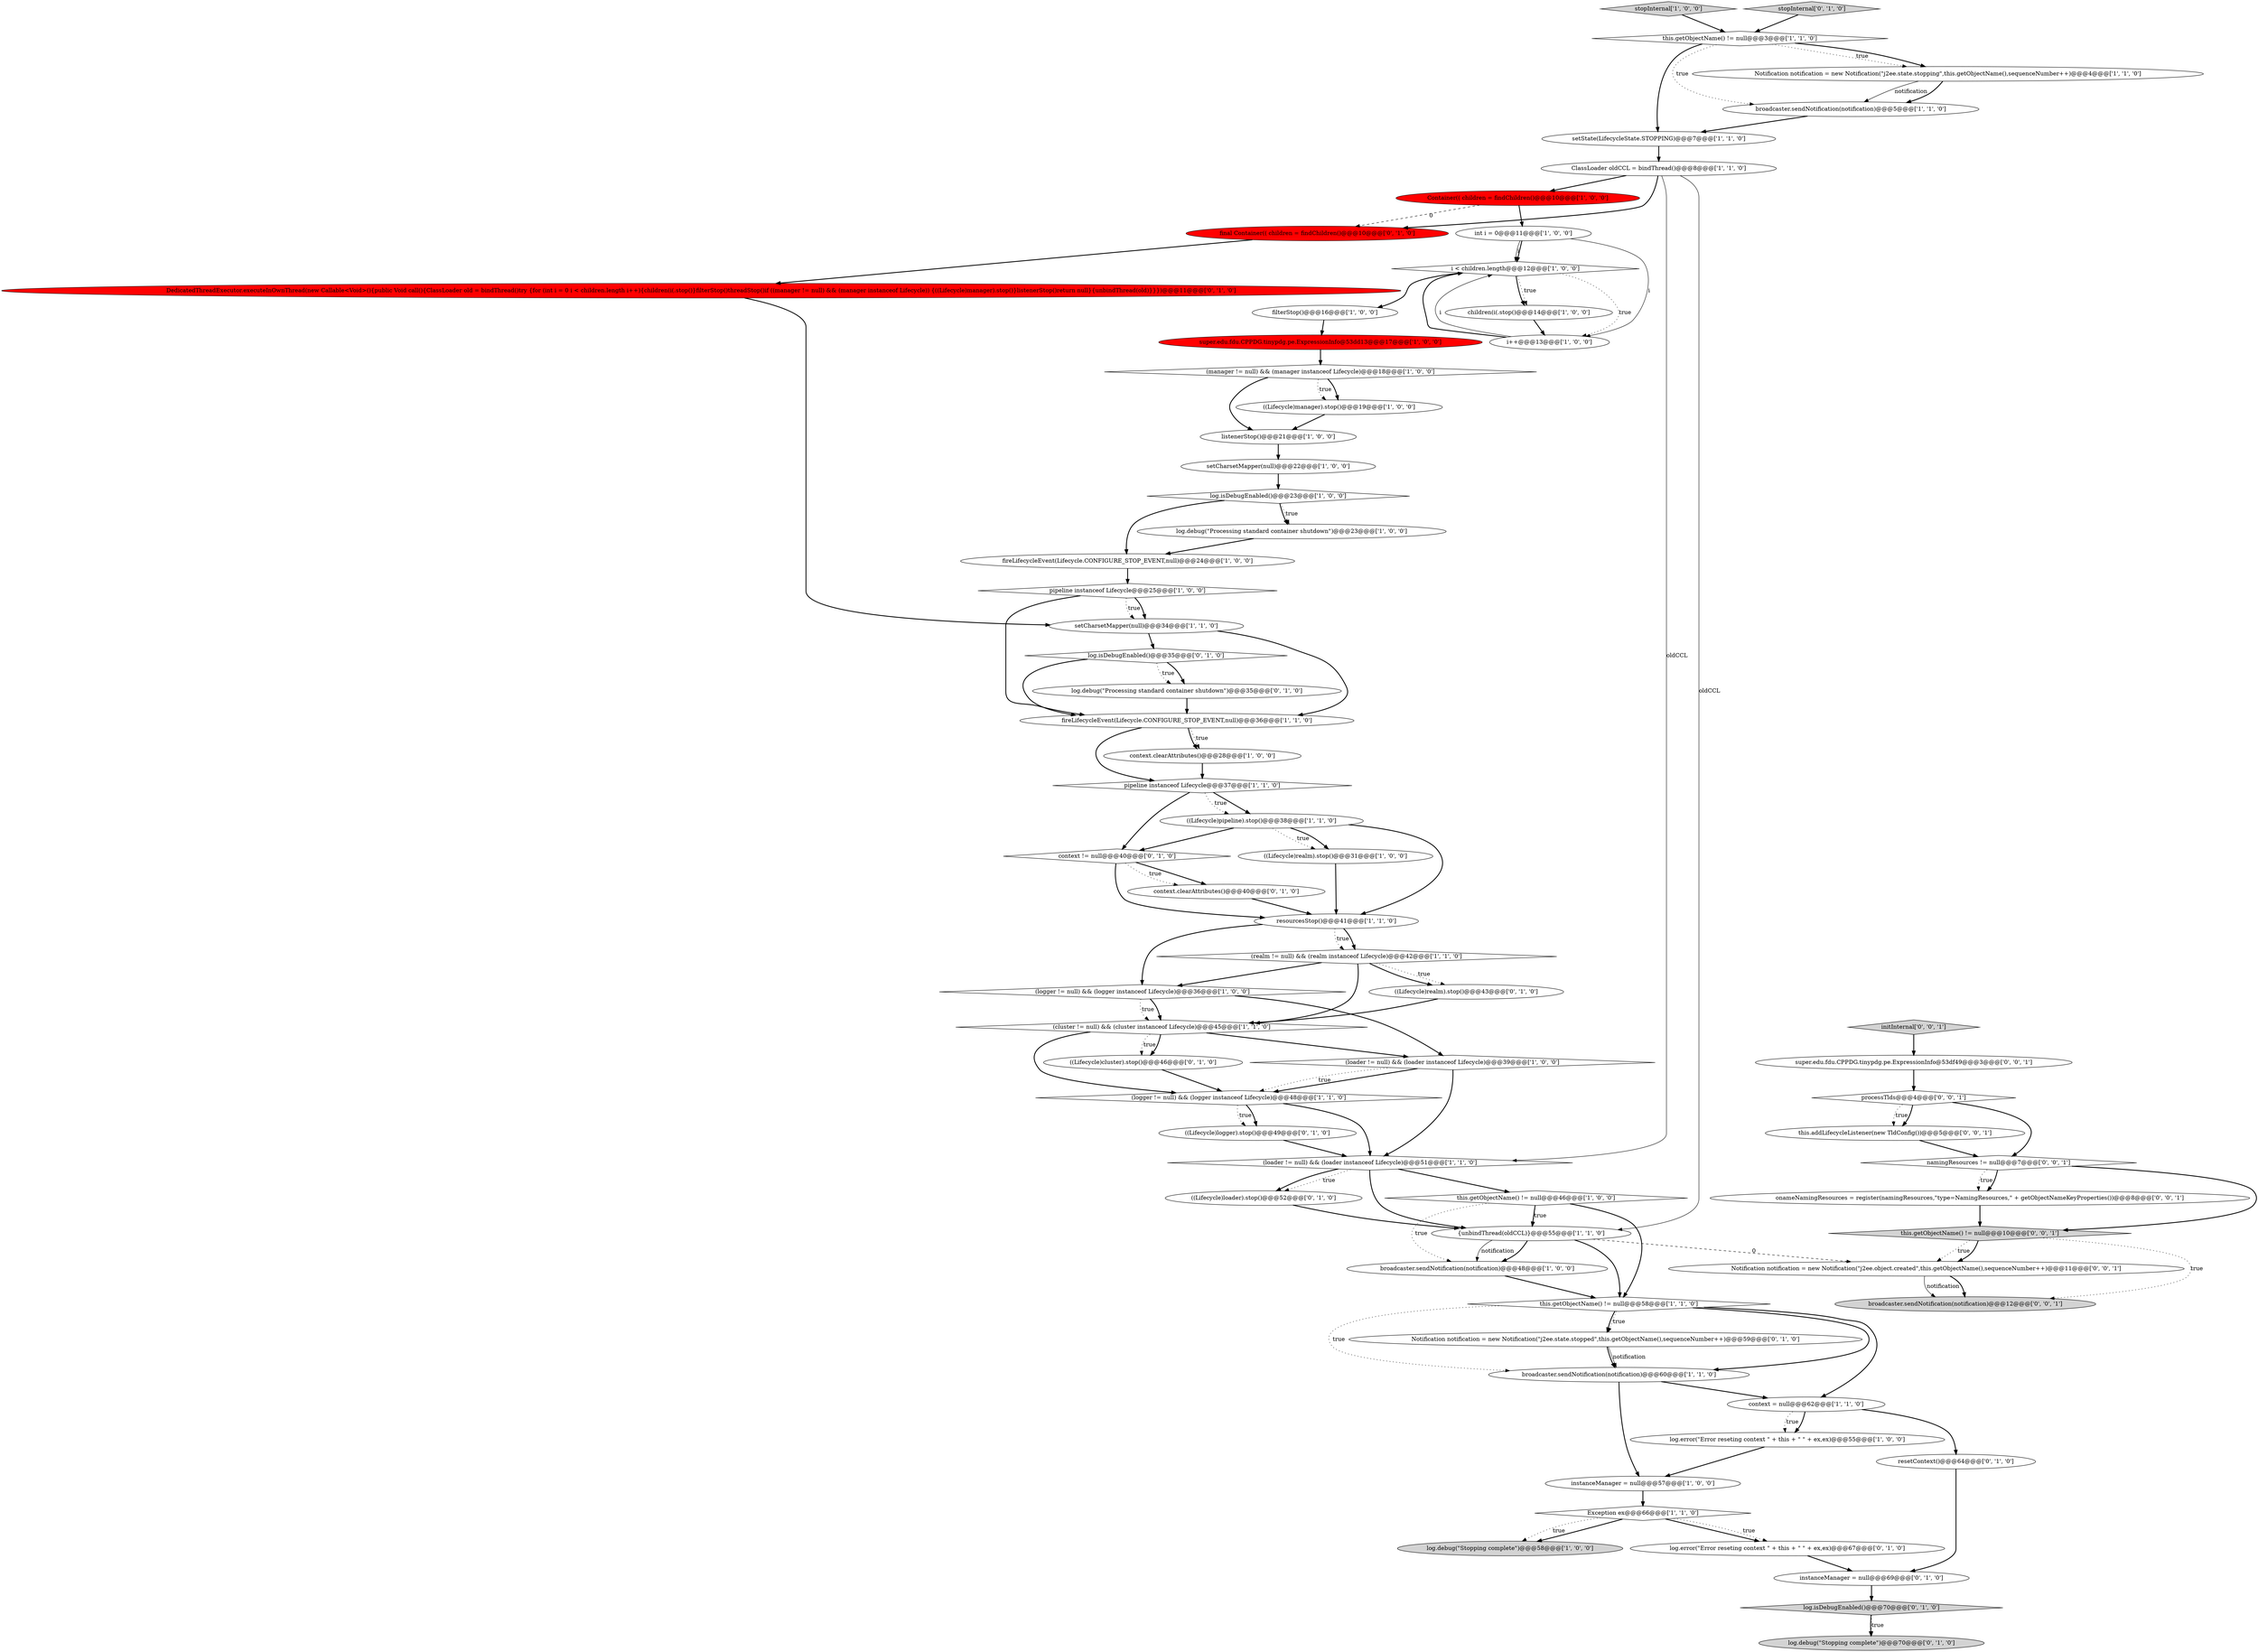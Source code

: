 digraph {
27 [style = filled, label = "pipeline instanceof Lifecycle@@@37@@@['1', '1', '0']", fillcolor = white, shape = diamond image = "AAA0AAABBB1BBB"];
21 [style = filled, label = "ClassLoader oldCCL = bindThread()@@@8@@@['1', '1', '0']", fillcolor = white, shape = ellipse image = "AAA0AAABBB1BBB"];
33 [style = filled, label = "super.edu.fdu.CPPDG.tinypdg.pe.ExpressionInfo@53dd13@@@17@@@['1', '0', '0']", fillcolor = red, shape = ellipse image = "AAA1AAABBB1BBB"];
37 [style = filled, label = "((Lifecycle)realm).stop()@@@31@@@['1', '0', '0']", fillcolor = white, shape = ellipse image = "AAA0AAABBB1BBB"];
39 [style = filled, label = "Container(( children = findChildren()@@@10@@@['1', '0', '0']", fillcolor = red, shape = ellipse image = "AAA1AAABBB1BBB"];
14 [style = filled, label = "this.getObjectName() != null@@@46@@@['1', '0', '0']", fillcolor = white, shape = diamond image = "AAA0AAABBB1BBB"];
56 [style = filled, label = "((Lifecycle)cluster).stop()@@@46@@@['0', '1', '0']", fillcolor = white, shape = ellipse image = "AAA0AAABBB2BBB"];
38 [style = filled, label = "(loader != null) && (loader instanceof Lifecycle)@@@39@@@['1', '0', '0']", fillcolor = white, shape = diamond image = "AAA0AAABBB1BBB"];
22 [style = filled, label = "log.isDebugEnabled()@@@23@@@['1', '0', '0']", fillcolor = white, shape = diamond image = "AAA0AAABBB1BBB"];
40 [style = filled, label = "setCharsetMapper(null)@@@22@@@['1', '0', '0']", fillcolor = white, shape = ellipse image = "AAA0AAABBB1BBB"];
28 [style = filled, label = "stopInternal['1', '0', '0']", fillcolor = lightgray, shape = diamond image = "AAA0AAABBB1BBB"];
8 [style = filled, label = "(logger != null) && (logger instanceof Lifecycle)@@@36@@@['1', '0', '0']", fillcolor = white, shape = diamond image = "AAA0AAABBB1BBB"];
19 [style = filled, label = "log.debug(\"Stopping complete\")@@@58@@@['1', '0', '0']", fillcolor = lightgray, shape = ellipse image = "AAA0AAABBB1BBB"];
47 [style = filled, label = "log.debug(\"Stopping complete\")@@@70@@@['0', '1', '0']", fillcolor = lightgray, shape = ellipse image = "AAA0AAABBB2BBB"];
52 [style = filled, label = "((Lifecycle)logger).stop()@@@49@@@['0', '1', '0']", fillcolor = white, shape = ellipse image = "AAA0AAABBB2BBB"];
58 [style = filled, label = "stopInternal['0', '1', '0']", fillcolor = lightgray, shape = diamond image = "AAA0AAABBB2BBB"];
68 [style = filled, label = "this.addLifecycleListener(new TldConfig())@@@5@@@['0', '0', '1']", fillcolor = white, shape = ellipse image = "AAA0AAABBB3BBB"];
36 [style = filled, label = "fireLifecycleEvent(Lifecycle.CONFIGURE_STOP_EVENT,null)@@@24@@@['1', '0', '0']", fillcolor = white, shape = ellipse image = "AAA0AAABBB1BBB"];
29 [style = filled, label = "this.getObjectName() != null@@@3@@@['1', '1', '0']", fillcolor = white, shape = diamond image = "AAA0AAABBB1BBB"];
34 [style = filled, label = "i < children.length@@@12@@@['1', '0', '0']", fillcolor = white, shape = diamond image = "AAA0AAABBB1BBB"];
57 [style = filled, label = "log.debug(\"Processing standard container shutdown\")@@@35@@@['0', '1', '0']", fillcolor = white, shape = ellipse image = "AAA0AAABBB2BBB"];
42 [style = filled, label = "this.getObjectName() != null@@@58@@@['1', '1', '0']", fillcolor = white, shape = diamond image = "AAA0AAABBB1BBB"];
66 [style = filled, label = "super.edu.fdu.CPPDG.tinypdg.pe.ExpressionInfo@53df49@@@3@@@['0', '0', '1']", fillcolor = white, shape = ellipse image = "AAA0AAABBB3BBB"];
3 [style = filled, label = "context = null@@@62@@@['1', '1', '0']", fillcolor = white, shape = ellipse image = "AAA0AAABBB1BBB"];
30 [style = filled, label = "(manager != null) && (manager instanceof Lifecycle)@@@18@@@['1', '0', '0']", fillcolor = white, shape = diamond image = "AAA0AAABBB1BBB"];
23 [style = filled, label = "log.debug(\"Processing standard container shutdown\")@@@23@@@['1', '0', '0']", fillcolor = white, shape = ellipse image = "AAA0AAABBB1BBB"];
0 [style = filled, label = "((Lifecycle)pipeline).stop()@@@38@@@['1', '1', '0']", fillcolor = white, shape = ellipse image = "AAA0AAABBB1BBB"];
65 [style = filled, label = "onameNamingResources = register(namingResources,\"type=NamingResources,\" + getObjectNameKeyProperties())@@@8@@@['0', '0', '1']", fillcolor = white, shape = ellipse image = "AAA0AAABBB3BBB"];
13 [style = filled, label = "Notification notification = new Notification(\"j2ee.state.stopping\",this.getObjectName(),sequenceNumber++)@@@4@@@['1', '1', '0']", fillcolor = white, shape = ellipse image = "AAA0AAABBB1BBB"];
60 [style = filled, label = "log.isDebugEnabled()@@@70@@@['0', '1', '0']", fillcolor = lightgray, shape = diamond image = "AAA0AAABBB2BBB"];
67 [style = filled, label = "namingResources != null@@@7@@@['0', '0', '1']", fillcolor = white, shape = diamond image = "AAA0AAABBB3BBB"];
55 [style = filled, label = "context.clearAttributes()@@@40@@@['0', '1', '0']", fillcolor = white, shape = ellipse image = "AAA0AAABBB2BBB"];
51 [style = filled, label = "resetContext()@@@64@@@['0', '1', '0']", fillcolor = white, shape = ellipse image = "AAA0AAABBB2BBB"];
6 [style = filled, label = "{unbindThread(oldCCL)}@@@55@@@['1', '1', '0']", fillcolor = white, shape = ellipse image = "AAA0AAABBB1BBB"];
25 [style = filled, label = "context.clearAttributes()@@@28@@@['1', '0', '0']", fillcolor = white, shape = ellipse image = "AAA0AAABBB1BBB"];
2 [style = filled, label = "setState(LifecycleState.STOPPING)@@@7@@@['1', '1', '0']", fillcolor = white, shape = ellipse image = "AAA0AAABBB1BBB"];
50 [style = filled, label = "context != null@@@40@@@['0', '1', '0']", fillcolor = white, shape = diamond image = "AAA0AAABBB2BBB"];
49 [style = filled, label = "Notification notification = new Notification(\"j2ee.state.stopped\",this.getObjectName(),sequenceNumber++)@@@59@@@['0', '1', '0']", fillcolor = white, shape = ellipse image = "AAA0AAABBB2BBB"];
44 [style = filled, label = "instanceManager = null@@@69@@@['0', '1', '0']", fillcolor = white, shape = ellipse image = "AAA0AAABBB2BBB"];
48 [style = filled, label = "log.isDebugEnabled()@@@35@@@['0', '1', '0']", fillcolor = white, shape = diamond image = "AAA0AAABBB2BBB"];
32 [style = filled, label = "fireLifecycleEvent(Lifecycle.CONFIGURE_STOP_EVENT,null)@@@36@@@['1', '1', '0']", fillcolor = white, shape = ellipse image = "AAA0AAABBB1BBB"];
41 [style = filled, label = "int i = 0@@@11@@@['1', '0', '0']", fillcolor = white, shape = ellipse image = "AAA0AAABBB1BBB"];
46 [style = filled, label = "((Lifecycle)loader).stop()@@@52@@@['0', '1', '0']", fillcolor = white, shape = ellipse image = "AAA0AAABBB2BBB"];
15 [style = filled, label = "resourcesStop()@@@41@@@['1', '1', '0']", fillcolor = white, shape = ellipse image = "AAA0AAABBB1BBB"];
63 [style = filled, label = "processTlds@@@4@@@['0', '0', '1']", fillcolor = white, shape = diamond image = "AAA0AAABBB3BBB"];
9 [style = filled, label = "broadcaster.sendNotification(notification)@@@5@@@['1', '1', '0']", fillcolor = white, shape = ellipse image = "AAA0AAABBB1BBB"];
1 [style = filled, label = "(loader != null) && (loader instanceof Lifecycle)@@@51@@@['1', '1', '0']", fillcolor = white, shape = diamond image = "AAA0AAABBB1BBB"];
18 [style = filled, label = "children(i(.stop()@@@14@@@['1', '0', '0']", fillcolor = white, shape = ellipse image = "AAA0AAABBB1BBB"];
16 [style = filled, label = "log.error(\"Error reseting context \" + this + \" \" + ex,ex)@@@55@@@['1', '0', '0']", fillcolor = white, shape = ellipse image = "AAA0AAABBB1BBB"];
53 [style = filled, label = "((Lifecycle)realm).stop()@@@43@@@['0', '1', '0']", fillcolor = white, shape = ellipse image = "AAA0AAABBB2BBB"];
62 [style = filled, label = "Notification notification = new Notification(\"j2ee.object.created\",this.getObjectName(),sequenceNumber++)@@@11@@@['0', '0', '1']", fillcolor = white, shape = ellipse image = "AAA0AAABBB3BBB"];
11 [style = filled, label = "listenerStop()@@@21@@@['1', '0', '0']", fillcolor = white, shape = ellipse image = "AAA0AAABBB1BBB"];
7 [style = filled, label = "broadcaster.sendNotification(notification)@@@48@@@['1', '0', '0']", fillcolor = white, shape = ellipse image = "AAA0AAABBB1BBB"];
5 [style = filled, label = "filterStop()@@@16@@@['1', '0', '0']", fillcolor = white, shape = ellipse image = "AAA0AAABBB1BBB"];
10 [style = filled, label = "instanceManager = null@@@57@@@['1', '0', '0']", fillcolor = white, shape = ellipse image = "AAA0AAABBB1BBB"];
35 [style = filled, label = "((Lifecycle)manager).stop()@@@19@@@['1', '0', '0']", fillcolor = white, shape = ellipse image = "AAA0AAABBB1BBB"];
45 [style = filled, label = "final Container(( children = findChildren()@@@10@@@['0', '1', '0']", fillcolor = red, shape = ellipse image = "AAA1AAABBB2BBB"];
54 [style = filled, label = "DedicatedThreadExecutor.executeInOwnThread(new Callable<Void>(){public Void call(){ClassLoader old = bindThread()try {for (int i = 0 i < children.length i++){children(i(.stop()}filterStop()threadStop()if ((manager != null) && (manager instanceof Lifecycle)) {((Lifecycle)manager).stop()}listenerStop()return null}{unbindThread(old)}}})@@@11@@@['0', '1', '0']", fillcolor = red, shape = ellipse image = "AAA1AAABBB2BBB"];
61 [style = filled, label = "initInternal['0', '0', '1']", fillcolor = lightgray, shape = diamond image = "AAA0AAABBB3BBB"];
20 [style = filled, label = "(cluster != null) && (cluster instanceof Lifecycle)@@@45@@@['1', '1', '0']", fillcolor = white, shape = diamond image = "AAA0AAABBB1BBB"];
26 [style = filled, label = "pipeline instanceof Lifecycle@@@25@@@['1', '0', '0']", fillcolor = white, shape = diamond image = "AAA0AAABBB1BBB"];
31 [style = filled, label = "(realm != null) && (realm instanceof Lifecycle)@@@42@@@['1', '1', '0']", fillcolor = white, shape = diamond image = "AAA0AAABBB1BBB"];
17 [style = filled, label = "i++@@@13@@@['1', '0', '0']", fillcolor = white, shape = ellipse image = "AAA0AAABBB1BBB"];
64 [style = filled, label = "this.getObjectName() != null@@@10@@@['0', '0', '1']", fillcolor = lightgray, shape = diamond image = "AAA0AAABBB3BBB"];
4 [style = filled, label = "(logger != null) && (logger instanceof Lifecycle)@@@48@@@['1', '1', '0']", fillcolor = white, shape = diamond image = "AAA0AAABBB1BBB"];
69 [style = filled, label = "broadcaster.sendNotification(notification)@@@12@@@['0', '0', '1']", fillcolor = lightgray, shape = ellipse image = "AAA0AAABBB3BBB"];
59 [style = filled, label = "log.error(\"Error reseting context \" + this + \" \" + ex,ex)@@@67@@@['0', '1', '0']", fillcolor = white, shape = ellipse image = "AAA0AAABBB2BBB"];
43 [style = filled, label = "broadcaster.sendNotification(notification)@@@60@@@['1', '1', '0']", fillcolor = white, shape = ellipse image = "AAA0AAABBB1BBB"];
24 [style = filled, label = "Exception ex@@@66@@@['1', '1', '0']", fillcolor = white, shape = diamond image = "AAA0AAABBB1BBB"];
12 [style = filled, label = "setCharsetMapper(null)@@@34@@@['1', '1', '0']", fillcolor = white, shape = ellipse image = "AAA0AAABBB1BBB"];
52->1 [style = bold, label=""];
13->9 [style = solid, label="notification"];
29->9 [style = dotted, label="true"];
61->66 [style = bold, label=""];
6->62 [style = dashed, label="0"];
10->24 [style = bold, label=""];
15->31 [style = dotted, label="true"];
26->12 [style = dotted, label="true"];
34->18 [style = bold, label=""];
38->4 [style = bold, label=""];
37->15 [style = bold, label=""];
3->16 [style = bold, label=""];
0->15 [style = bold, label=""];
1->46 [style = bold, label=""];
20->56 [style = dotted, label="true"];
30->11 [style = bold, label=""];
26->12 [style = bold, label=""];
43->3 [style = bold, label=""];
32->25 [style = dotted, label="true"];
29->2 [style = bold, label=""];
60->47 [style = bold, label=""];
8->20 [style = bold, label=""];
29->13 [style = dotted, label="true"];
50->55 [style = bold, label=""];
14->7 [style = dotted, label="true"];
32->25 [style = bold, label=""];
40->22 [style = bold, label=""];
42->3 [style = bold, label=""];
31->53 [style = dotted, label="true"];
23->36 [style = bold, label=""];
8->20 [style = dotted, label="true"];
39->45 [style = dashed, label="0"];
31->20 [style = bold, label=""];
41->17 [style = solid, label="i"];
50->55 [style = dotted, label="true"];
66->63 [style = bold, label=""];
41->34 [style = solid, label="i"];
21->1 [style = solid, label="oldCCL"];
24->59 [style = bold, label=""];
24->19 [style = bold, label=""];
26->32 [style = bold, label=""];
67->64 [style = bold, label=""];
22->23 [style = dotted, label="true"];
27->0 [style = bold, label=""];
5->33 [style = bold, label=""];
64->62 [style = dotted, label="true"];
9->2 [style = bold, label=""];
34->18 [style = dotted, label="true"];
54->12 [style = bold, label=""];
46->6 [style = bold, label=""];
51->44 [style = bold, label=""];
53->20 [style = bold, label=""];
38->4 [style = dotted, label="true"];
12->48 [style = bold, label=""];
20->38 [style = bold, label=""];
3->51 [style = bold, label=""];
22->23 [style = bold, label=""];
8->38 [style = bold, label=""];
4->52 [style = dotted, label="true"];
25->27 [style = bold, label=""];
21->45 [style = bold, label=""];
57->32 [style = bold, label=""];
17->34 [style = bold, label=""];
15->31 [style = bold, label=""];
42->43 [style = dotted, label="true"];
24->59 [style = dotted, label="true"];
60->47 [style = dotted, label="true"];
2->21 [style = bold, label=""];
31->53 [style = bold, label=""];
0->37 [style = dotted, label="true"];
33->30 [style = bold, label=""];
7->42 [style = bold, label=""];
48->32 [style = bold, label=""];
24->19 [style = dotted, label="true"];
39->41 [style = bold, label=""];
43->10 [style = bold, label=""];
59->44 [style = bold, label=""];
6->7 [style = bold, label=""];
14->6 [style = bold, label=""];
63->68 [style = dotted, label="true"];
67->65 [style = dotted, label="true"];
28->29 [style = bold, label=""];
62->69 [style = solid, label="notification"];
14->42 [style = bold, label=""];
6->42 [style = bold, label=""];
12->32 [style = bold, label=""];
32->27 [style = bold, label=""];
38->1 [style = bold, label=""];
1->46 [style = dotted, label="true"];
1->6 [style = bold, label=""];
64->62 [style = bold, label=""];
30->35 [style = bold, label=""];
42->49 [style = dotted, label="true"];
21->39 [style = bold, label=""];
21->6 [style = solid, label="oldCCL"];
63->67 [style = bold, label=""];
55->15 [style = bold, label=""];
6->7 [style = solid, label="notification"];
4->1 [style = bold, label=""];
13->9 [style = bold, label=""];
50->15 [style = bold, label=""];
49->43 [style = solid, label="notification"];
62->69 [style = bold, label=""];
31->8 [style = bold, label=""];
41->34 [style = bold, label=""];
15->8 [style = bold, label=""];
14->6 [style = dotted, label="true"];
42->43 [style = bold, label=""];
44->60 [style = bold, label=""];
0->37 [style = bold, label=""];
20->56 [style = bold, label=""];
68->67 [style = bold, label=""];
48->57 [style = bold, label=""];
16->10 [style = bold, label=""];
34->5 [style = bold, label=""];
17->34 [style = solid, label="i"];
65->64 [style = bold, label=""];
18->17 [style = bold, label=""];
36->26 [style = bold, label=""];
11->40 [style = bold, label=""];
67->65 [style = bold, label=""];
49->43 [style = bold, label=""];
0->50 [style = bold, label=""];
20->4 [style = bold, label=""];
45->54 [style = bold, label=""];
56->4 [style = bold, label=""];
4->52 [style = bold, label=""];
58->29 [style = bold, label=""];
27->0 [style = dotted, label="true"];
34->17 [style = dotted, label="true"];
30->35 [style = dotted, label="true"];
63->68 [style = bold, label=""];
22->36 [style = bold, label=""];
64->69 [style = dotted, label="true"];
27->50 [style = bold, label=""];
42->49 [style = bold, label=""];
1->14 [style = bold, label=""];
3->16 [style = dotted, label="true"];
48->57 [style = dotted, label="true"];
35->11 [style = bold, label=""];
29->13 [style = bold, label=""];
}
